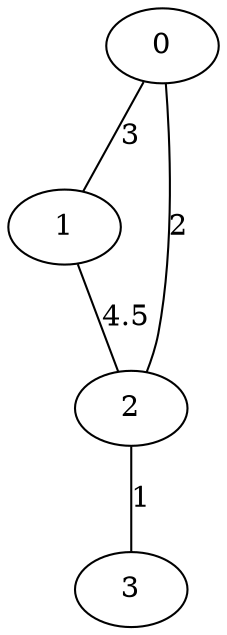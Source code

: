 graph G {
    0 -- 1 [label="3"];
    1 -- 2 [label="4.5"];
    0 -- 2 [label="2"];
    2 -- 3 [label="1"];
}

